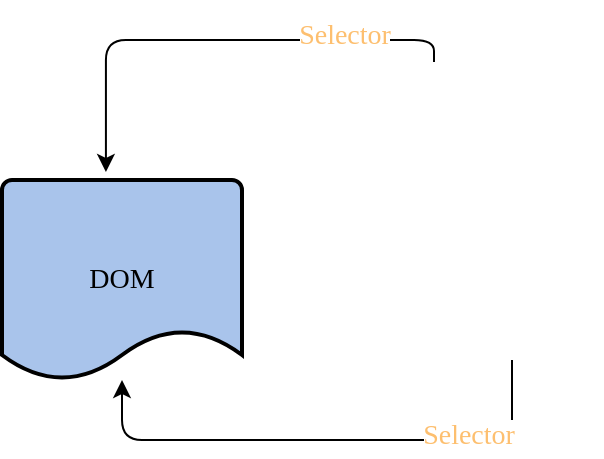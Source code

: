 <mxfile version="13.10.4" type="device"><diagram id="aF7vzL7d-kpmuHxNKuBS" name="Page-1"><mxGraphModel dx="1422" dy="721" grid="1" gridSize="10" guides="1" tooltips="1" connect="1" arrows="1" fold="1" page="1" pageScale="1" pageWidth="827" pageHeight="1169" math="0" shadow="0"><root><mxCell id="0"/><mxCell id="1" parent="0"/><mxCell id="BvdeHv6qrTSLT8L-oe1I-2" value="&lt;font face=&quot;Comic Sans MS&quot; style=&quot;font-size: 14px&quot;&gt;DOM&lt;/font&gt;" style="strokeWidth=2;html=1;shape=mxgraph.flowchart.document2;whiteSpace=wrap;size=0.25;fontFamily=ZCOOL KuaiLe;fontSource=https%3A%2F%2Ffonts.googleapis.com%2Fcss%3Ffamily%3DZCOOL%2BKuaiLe;fillColor=#A9C4EB;" vertex="1" parent="1"><mxGeometry x="260" y="140" width="120" height="100" as="geometry"/></mxCell><mxCell id="BvdeHv6qrTSLT8L-oe1I-5" value="" style="shape=image;html=1;verticalAlign=top;verticalLabelPosition=bottom;labelBackgroundColor=#ffffff;imageAspect=0;aspect=fixed;image=https://cdn4.iconfinder.com/data/icons/scripting-and-programming-languages/512/JQuery_logo-128.png;fontFamily=ZCOOL KuaiLe;fontSource=https%3A%2F%2Ffonts.googleapis.com%2Fcss%3Ffamily%3DZCOOL%2BKuaiLe;" vertex="1" parent="1"><mxGeometry x="480" y="50" width="80" height="80" as="geometry"/></mxCell><mxCell id="BvdeHv6qrTSLT8L-oe1I-6" value="" style="shape=image;html=1;verticalAlign=top;verticalLabelPosition=bottom;labelBackgroundColor=#ffffff;imageAspect=0;aspect=fixed;image=https://cdn0.iconfinder.com/data/icons/pinpoint-interface/48/css-template-128.png;fontFamily=ZCOOL KuaiLe;fontSource=https%3A%2F%2Ffonts.googleapis.com%2Fcss%3Ffamily%3DZCOOL%2BKuaiLe;" vertex="1" parent="1"><mxGeometry x="480" y="160" width="70" height="70" as="geometry"/></mxCell><mxCell id="BvdeHv6qrTSLT8L-oe1I-8" value="" style="edgeStyle=elbowEdgeStyle;elbow=vertical;endArrow=classic;html=1;fontFamily=ZCOOL KuaiLe;fontSource=https%3A%2F%2Ffonts.googleapis.com%2Fcss%3Ffamily%3DZCOOL%2BKuaiLe;entryX=0.433;entryY=-0.04;entryDx=0;entryDy=0;entryPerimeter=0;exitX=-0.05;exitY=0.388;exitDx=0;exitDy=0;exitPerimeter=0;" edge="1" parent="1" source="BvdeHv6qrTSLT8L-oe1I-5" target="BvdeHv6qrTSLT8L-oe1I-2"><mxGeometry width="50" height="50" relative="1" as="geometry"><mxPoint x="410" y="115" as="sourcePoint"/><mxPoint x="460" y="65" as="targetPoint"/><Array as="points"><mxPoint x="390" y="70"/></Array></mxGeometry></mxCell><mxCell id="BvdeHv6qrTSLT8L-oe1I-13" value="&lt;font face=&quot;Comic Sans MS&quot; style=&quot;font-size: 14px&quot; color=&quot;#fdbf6f&quot;&gt;Selector&lt;/font&gt;" style="edgeLabel;html=1;align=center;verticalAlign=middle;resizable=0;points=[];fontFamily=ZCOOL KuaiLe;" vertex="1" connectable="0" parent="BvdeHv6qrTSLT8L-oe1I-8"><mxGeometry x="-0.53" y="-2" relative="1" as="geometry"><mxPoint as="offset"/></mxGeometry></mxCell><mxCell id="BvdeHv6qrTSLT8L-oe1I-14" value="" style="edgeStyle=elbowEdgeStyle;elbow=vertical;endArrow=classic;html=1;fontFamily=ZCOOL KuaiLe;fontSource=https%3A%2F%2Ffonts.googleapis.com%2Fcss%3Ffamily%3DZCOOL%2BKuaiLe;exitX=0.5;exitY=1;exitDx=0;exitDy=0;" edge="1" parent="1" source="BvdeHv6qrTSLT8L-oe1I-6" target="BvdeHv6qrTSLT8L-oe1I-2"><mxGeometry width="50" height="50" relative="1" as="geometry"><mxPoint x="520" y="351.04" as="sourcePoint"/><mxPoint x="285.96" y="406" as="targetPoint"/><Array as="points"><mxPoint x="420" y="270"/><mxPoint x="420" y="300"/></Array></mxGeometry></mxCell><mxCell id="BvdeHv6qrTSLT8L-oe1I-15" value="&lt;font face=&quot;Comic Sans MS&quot; style=&quot;font-size: 14px&quot;&gt;Selector&lt;/font&gt;" style="edgeLabel;html=1;align=center;verticalAlign=middle;resizable=0;points=[];fontFamily=ZCOOL KuaiLe;fontColor=#FDBF6F;" vertex="1" connectable="0" parent="BvdeHv6qrTSLT8L-oe1I-14"><mxGeometry x="-0.53" y="-2" relative="1" as="geometry"><mxPoint as="offset"/></mxGeometry></mxCell></root></mxGraphModel></diagram></mxfile>